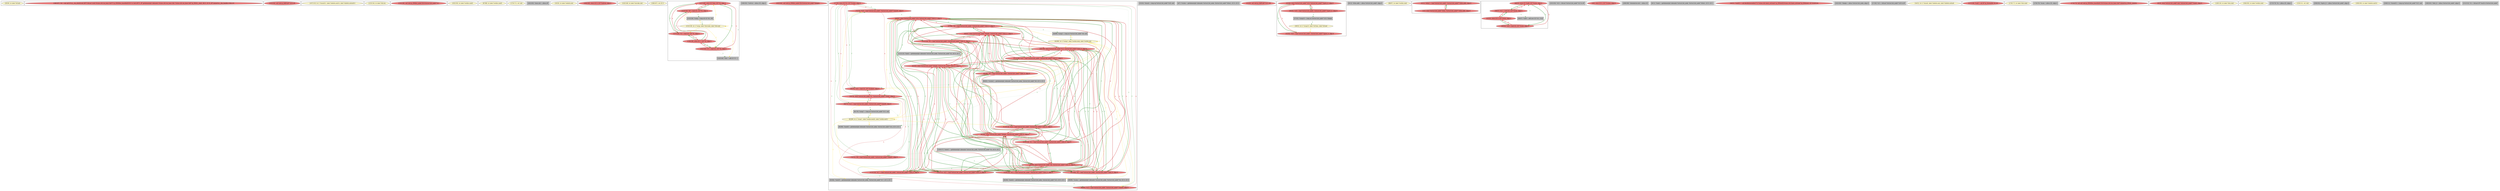 
digraph G {





subgraph cluster91 {


node658 [fillcolor=lemonchiffon,label="[29/30]  br label %if.end",shape=ellipse,style=filled ]



}

subgraph cluster90 {


node657 [fillcolor=lightcoral,label="[186/187]  %0 = tail call i32 @__cxa_atexit(void (i8*)* bitcast (void (%class.std::ios_base::Init*)* @_ZNSt8ios_base4InitD1Ev to void (i8*)*), i8* getelementptr inbounds (%class.std::ios_base::Init, %class.std::ios_base::Init* @_ZStL8__ioinit, i64 0, i32 0), i8* nonnull @__dso_handle) #3le) #3",shape=ellipse,style=filled ]



}

subgraph cluster85 {


node648 [fillcolor=lightcoral,label="[103/104]  call void @_ZdlPv(i8* %23) #9",shape=ellipse,style=filled ]



}

subgraph cluster83 {


node646 [fillcolor=lemonchiffon,label="[107/110]  br i1 %isnull12, label %delete.end14, label %delete.notnull13",shape=ellipse,style=filled ]



}

subgraph cluster82 {


node645 [fillcolor=lemonchiffon,label="[133/134]  br label %for.inc",shape=ellipse,style=filled ]



}

subgraph cluster81 {


node644 [fillcolor=lightcoral,label="[135/136]  call void @_ZN9list_nodeC2Ev(%struct.list_node* %1)",shape=ellipse,style=filled ]



}

subgraph cluster61 {


node583 [fillcolor=lemonchiffon,label="[192/193]  br label %while.cond5",shape=ellipse,style=filled ]



}

subgraph cluster87 {


node650 [fillcolor=lemonchiffon,label="[67/68]  br label %while.cond5",shape=ellipse,style=filled ]



}

subgraph cluster68 {


node630 [fillcolor=lemonchiffon,label="[170/171]  ret void",shape=ellipse,style=filled ]



}

subgraph cluster58 {


node580 [fillcolor=grey,label="[182/183]  %exn.slot = alloca i8*",shape=rectangle,style=filled ]



}

subgraph cluster60 {


node582 [fillcolor=lemonchiffon,label="[19/20]  br label %delete.end",shape=ellipse,style=filled ]



}

subgraph cluster54 {


node572 [fillcolor=lightcoral,label="[168/169]  store i32 0, i32* %retval, align 4",shape=ellipse,style=filled ]



}

subgraph cluster80 {


node643 [fillcolor=lemonchiffon,label="[145/146]  br label %invoke.cont",shape=ellipse,style=filled ]



}

subgraph cluster53 {


node571 [fillcolor=lemonchiffon,label="[166/167]  ret i32 0",shape=ellipse,style=filled ]



}

subgraph cluster66 {


node628 [fillcolor=lightcoral,label="[147/148]  store i32 %inc, i32* %i, align 4",shape=ellipse,style=filled ]
node627 [fillcolor=lightcoral,label="[153/154]  %0 = load i32, i32* %i, align 4",shape=ellipse,style=filled ]
node624 [fillcolor=grey,label="[143/144]  %inc = add i32 %7, 1",shape=rectangle,style=filled ]
node622 [fillcolor=lightcoral,label="[141/142]  %7 = load i32, i32* %i, align 4",shape=ellipse,style=filled ]
node621 [fillcolor=lightcoral,label="[138/139]  store i32 1, i32* %i, align 4",shape=ellipse,style=filled ]
node623 [fillcolor=grey,label="[155/156]  %cmp = icmp ult i32 %0, 100",shape=rectangle,style=filled ]
node625 [fillcolor=lightcoral,label="[137/140]  %3 = load i32, i32* %i, align 4",shape=ellipse,style=filled ]
node626 [fillcolor=lemonchiffon,label="[132/159]  br i1 %cmp, label %for.body, label %for.end",shape=ellipse,style=filled ]

node626->node622 [color=gold,label="C",fontcolor=gold ]
node625->node628 [style=solid,color=firebrick3,label="A",penwidth=2.0,fontcolor=firebrick3 ]
node626->node626 [color=gold,label="C",fontcolor=gold ]
node628->node625 [style=solid,color=forestgreen,label="T",penwidth=2.0,fontcolor=forestgreen ]
node622->node628 [style=solid,color=firebrick3,label="A",penwidth=2.0,fontcolor=firebrick3 ]
node622->node624 [style=dotted,color=forestgreen,label="T",penwidth=1.0,fontcolor=forestgreen ]
node628->node622 [style=solid,color=forestgreen,label="T",penwidth=2.0,fontcolor=forestgreen ]
node628->node627 [style=solid,color=forestgreen,label="T",penwidth=2.0,fontcolor=forestgreen ]
node626->node627 [color=gold,label="C",fontcolor=gold ]
node621->node622 [style=solid,color=forestgreen,label="T",penwidth=2.0,fontcolor=forestgreen ]
node626->node628 [color=gold,label="C",fontcolor=gold ]
node622->node621 [style=solid,color=firebrick3,label="A",penwidth=2.0,fontcolor=firebrick3 ]
node626->node625 [color=gold,label="C",fontcolor=gold ]
node621->node625 [style=solid,color=forestgreen,label="T",penwidth=2.0,fontcolor=forestgreen ]
node627->node621 [style=solid,color=firebrick3,label="A",penwidth=2.0,fontcolor=firebrick3 ]
node621->node627 [style=solid,color=forestgreen,label="T",penwidth=2.0,fontcolor=forestgreen ]
node627->node628 [style=solid,color=firebrick3,label="A",penwidth=2.0,fontcolor=firebrick3 ]
node625->node621 [style=solid,color=firebrick3,label="A",penwidth=2.0,fontcolor=firebrick3 ]
node626->node623 [color=gold,label="C",fontcolor=gold ]
node627->node623 [style=dotted,color=forestgreen,label="T",penwidth=1.0,fontcolor=forestgreen ]
node626->node624 [color=gold,label="C",fontcolor=gold ]
node623->node626 [style=dotted,color=forestgreen,label="T",penwidth=1.0,fontcolor=forestgreen ]
node624->node628 [style=dotted,color=forestgreen,label="T",penwidth=1.0,fontcolor=forestgreen ]


}

subgraph cluster56 {


node574 [fillcolor=grey,label="[180/181]  %retval = alloca i32, align 4",shape=rectangle,style=filled ]



}

subgraph cluster51 {


node569 [fillcolor=lightcoral,label="[163/164]  call void @_ZN9list_nodeC2Ev(%struct.list_node* %begin)",shape=ellipse,style=filled ]



}

subgraph cluster62 {


node617 [fillcolor=lightcoral,label="[77/78]  store i32 %3, i32* %value, align 8",shape=ellipse,style=filled ]
node616 [fillcolor=grey,label="[63/64]  %next9 = getelementptr inbounds %struct.list_node, %struct.list_node* %17, i32 0, i32 1",shape=rectangle,style=filled ]
node613 [fillcolor=lightcoral,label="[37/94]  %8 = load %struct.list_node*, %struct.list_node** %list_it, align 8",shape=ellipse,style=filled ]
node612 [fillcolor=grey,label="[80/81]  %value3 = getelementptr inbounds %struct.list_node, %struct.list_node* %9, i32 0, i32 0",shape=rectangle,style=filled ]
node615 [fillcolor=lightcoral,label="[72/73]  %18 = load %struct.list_node*, %struct.list_node** %next9, align 8",shape=ellipse,style=filled ]
node610 [fillcolor=lightcoral,label="[58/79]  %10 = load i32, i32* %value3, align 8",shape=ellipse,style=filled ]
node609 [fillcolor=lightcoral,label="[59/76]  store %struct.list_node* %1, %struct.list_node** %next, align 8",shape=ellipse,style=filled ]
node611 [fillcolor=lightcoral,label="[97/100]  %4 = load %struct.list_node*, %struct.list_node** %list_it, align 8",shape=ellipse,style=filled ]
node607 [fillcolor=lightcoral,label="[40/41]  store %struct.list_node* %begin, %struct.list_node** %list_it, align 8",shape=ellipse,style=filled ]
node606 [fillcolor=grey,label="[65/66]  %next6 = getelementptr inbounds %struct.list_node, %struct.list_node* %14, i32 0, i32 1",shape=rectangle,style=filled ]
node605 [fillcolor=grey,label="[98/99]  %value = getelementptr inbounds %struct.list_node, %struct.list_node* %4, i32 0, i32 0",shape=rectangle,style=filled ]
node614 [fillcolor=lightcoral,label="[38/39]  store %struct.list_node* %6, %struct.list_node** %list_it, align 8",shape=ellipse,style=filled ]
node602 [fillcolor=lightcoral,label="[101/112]  %22 = load %struct.list_node*, %struct.list_node** %list_it, align 8",shape=ellipse,style=filled ]
node601 [fillcolor=lightcoral,label="[74/75]  %6 = load %struct.list_node*, %struct.list_node** %next1, align 8",shape=ellipse,style=filled ]
node600 [fillcolor=grey,label="[61/70]  %cmp7 = icmp ne %struct.list_node* %15, null",shape=rectangle,style=filled ]
node585 [fillcolor=lightcoral,label="[119/120]  %12 = load %struct.list_node*, %struct.list_node** %list_it, align 8",shape=ellipse,style=filled ]
node588 [fillcolor=grey,label="[82/83]  %next4 = getelementptr inbounds %struct.list_node, %struct.list_node* %12, i32 0, i32 1",shape=rectangle,style=filled ]
node587 [fillcolor=lightcoral,label="[115/116]  %17 = load %struct.list_node*, %struct.list_node** %list_it, align 8",shape=ellipse,style=filled ]
node592 [fillcolor=lightcoral,label="[113/114]  %16 = load %struct.list_node*, %struct.list_node** %list_it, align 8",shape=ellipse,style=filled ]
node593 [fillcolor=lightcoral,label="[125/128]  %5 = load %struct.list_node*, %struct.list_node** %list_it, align 8",shape=ellipse,style=filled ]
node584 [fillcolor=lightcoral,label="[95/96]  %9 = load %struct.list_node*, %struct.list_node** %list_it, align 8",shape=ellipse,style=filled ]
node586 [fillcolor=lightcoral,label="[117/118]  %14 = load %struct.list_node*, %struct.list_node** %list_it, align 8",shape=ellipse,style=filled ]
node589 [fillcolor=grey,label="[44/89]  %cmp2 = icmp ne %struct.list_node* %8, null",shape=rectangle,style=filled ]
node594 [fillcolor=lightcoral,label="[90/91]  store %struct.list_node* %18, %struct.list_node** %list_it, align 8",shape=ellipse,style=filled ]
node590 [fillcolor=lemonchiffon,label="[45/88]  br i1 %cmp2, label %while.body, label %while.end",shape=ellipse,style=filled ]
node591 [fillcolor=lightcoral,label="[84/85]  %13 = load %struct.list_node*, %struct.list_node** %next4, align 8",shape=ellipse,style=filled ]
node604 [fillcolor=grey,label="[122/123]  %next = getelementptr inbounds %struct.list_node, %struct.list_node* %2, i32 0, i32 1",shape=rectangle,style=filled ]
node595 [fillcolor=lightcoral,label="[92/93]  store %struct.list_node* %begin, %struct.list_node** %list_it, align 8",shape=ellipse,style=filled ]
node603 [fillcolor=lightcoral,label="[60/71]  %15 = load %struct.list_node*, %struct.list_node** %next6, align 8",shape=ellipse,style=filled ]
node596 [fillcolor=grey,label="[126/127]  %next1 = getelementptr inbounds %struct.list_node, %struct.list_node* %5, i32 0, i32 1",shape=rectangle,style=filled ]
node608 [fillcolor=lemonchiffon,label="[62/69]  br i1 %cmp7, label %while.body8, label %while.end11",shape=ellipse,style=filled ]
node599 [fillcolor=lightcoral,label="[42/43]  store %struct.list_node* %begin, %struct.list_node** %list_it, align 8",shape=ellipse,style=filled ]
node597 [fillcolor=lightcoral,label="[36/129]  store %struct.list_node* %13, %struct.list_node** %list_it, align 8",shape=ellipse,style=filled ]
node598 [fillcolor=lightcoral,label="[121/124]  %2 = load %struct.list_node*, %struct.list_node** %list_it, align 8",shape=ellipse,style=filled ]

node613->node614 [style=solid,color=firebrick3,label="A",penwidth=2.0,fontcolor=firebrick3 ]
node611->node614 [style=solid,color=firebrick3,label="A",penwidth=2.0,fontcolor=firebrick3 ]
node611->node605 [style=dotted,color=forestgreen,label="T",penwidth=1.0,fontcolor=forestgreen ]
node610->node617 [style=solid,color=firebrick3,label="A",penwidth=1.0,fontcolor=firebrick3 ]
node617->node610 [style=solid,color=forestgreen,label="T",penwidth=1.0,fontcolor=forestgreen ]
node614->node611 [style=solid,color=forestgreen,label="T",penwidth=2.0,fontcolor=forestgreen ]
node608->node616 [color=gold,label="C",fontcolor=gold ]
node608->node615 [color=gold,label="C",fontcolor=gold ]
node608->node603 [color=gold,label="C",fontcolor=gold ]
node595->node592 [style=solid,color=forestgreen,label="T",penwidth=2.0,fontcolor=forestgreen ]
node608->node594 [color=gold,label="C",fontcolor=gold ]
node602->node595 [style=solid,color=firebrick3,label="A",penwidth=2.0,fontcolor=firebrick3 ]
node585->node594 [style=solid,color=firebrick3,label="A",penwidth=2.0,fontcolor=firebrick3 ]
node593->node596 [style=dotted,color=forestgreen,label="T",penwidth=1.0,fontcolor=forestgreen ]
node602->node594 [style=solid,color=firebrick3,label="A",penwidth=2.0,fontcolor=firebrick3 ]
node601->node609 [style=solid,color=firebrick3,label="A",penwidth=1.0,fontcolor=firebrick3 ]
node584->node599 [style=solid,color=firebrick3,label="A",penwidth=2.0,fontcolor=firebrick3 ]
node597->node593 [style=solid,color=forestgreen,label="T",penwidth=2.0,fontcolor=forestgreen ]
node607->node593 [style=solid,color=forestgreen,label="T",penwidth=2.0,fontcolor=forestgreen ]
node615->node617 [style=solid,color=firebrick3,label="A",penwidth=1.0,fontcolor=firebrick3 ]
node595->node602 [style=solid,color=forestgreen,label="T",penwidth=2.0,fontcolor=forestgreen ]
node586->node607 [style=solid,color=firebrick3,label="A",penwidth=2.0,fontcolor=firebrick3 ]
node595->node585 [style=solid,color=forestgreen,label="T",penwidth=2.0,fontcolor=forestgreen ]
node594->node602 [style=solid,color=forestgreen,label="T",penwidth=2.0,fontcolor=forestgreen ]
node599->node587 [style=solid,color=forestgreen,label="T",penwidth=2.0,fontcolor=forestgreen ]
node599->node586 [style=solid,color=forestgreen,label="T",penwidth=2.0,fontcolor=forestgreen ]
node588->node591 [style=dotted,color=forestgreen,label="T",penwidth=1.0,fontcolor=forestgreen ]
node610->node609 [style=solid,color=firebrick3,label="A",penwidth=1.0,fontcolor=firebrick3 ]
node611->node599 [style=solid,color=firebrick3,label="A",penwidth=2.0,fontcolor=firebrick3 ]
node585->node588 [style=dotted,color=forestgreen,label="T",penwidth=1.0,fontcolor=forestgreen ]
node585->node595 [style=solid,color=firebrick3,label="A",penwidth=2.0,fontcolor=firebrick3 ]
node595->node611 [style=solid,color=forestgreen,label="T",penwidth=2.0,fontcolor=forestgreen ]
node591->node617 [style=solid,color=firebrick3,label="A",penwidth=1.0,fontcolor=firebrick3 ]
node594->node598 [style=solid,color=forestgreen,label="T",penwidth=2.0,fontcolor=forestgreen ]
node591->node597 [style=dotted,color=forestgreen,label="T",penwidth=1.0,fontcolor=forestgreen ]
node617->node591 [style=solid,color=forestgreen,label="T",penwidth=1.0,fontcolor=forestgreen ]
node587->node599 [style=solid,color=firebrick3,label="A",penwidth=2.0,fontcolor=firebrick3 ]
node587->node595 [style=solid,color=firebrick3,label="A",penwidth=2.0,fontcolor=firebrick3 ]
node614->node584 [style=solid,color=forestgreen,label="T",penwidth=2.0,fontcolor=forestgreen ]
node595->node613 [style=solid,color=forestgreen,label="T",penwidth=2.0,fontcolor=forestgreen ]
node598->node607 [style=solid,color=firebrick3,label="A",penwidth=2.0,fontcolor=firebrick3 ]
node595->node587 [style=solid,color=forestgreen,label="T",penwidth=2.0,fontcolor=forestgreen ]
node609->node615 [style=solid,color=forestgreen,label="T",penwidth=1.0,fontcolor=forestgreen ]
node584->node594 [style=solid,color=firebrick3,label="A",penwidth=2.0,fontcolor=firebrick3 ]
node609->node591 [style=solid,color=forestgreen,label="T",penwidth=1.0,fontcolor=forestgreen ]
node597->node585 [style=solid,color=forestgreen,label="T",penwidth=2.0,fontcolor=forestgreen ]
node586->node595 [style=solid,color=firebrick3,label="A",penwidth=2.0,fontcolor=firebrick3 ]
node602->node599 [style=solid,color=firebrick3,label="A",penwidth=2.0,fontcolor=firebrick3 ]
node595->node586 [style=solid,color=forestgreen,label="T",penwidth=2.0,fontcolor=forestgreen ]
node598->node604 [style=dotted,color=forestgreen,label="T",penwidth=1.0,fontcolor=forestgreen ]
node614->node602 [style=solid,color=forestgreen,label="T",penwidth=2.0,fontcolor=forestgreen ]
node604->node609 [style=dotted,color=forestgreen,label="T",penwidth=1.0,fontcolor=forestgreen ]
node590->node585 [color=gold,label="C",fontcolor=gold ]
node608->node606 [color=gold,label="C",fontcolor=gold ]
node597->node613 [style=solid,color=forestgreen,label="T",penwidth=2.0,fontcolor=forestgreen ]
node612->node610 [style=dotted,color=forestgreen,label="T",penwidth=1.0,fontcolor=forestgreen ]
node585->node599 [style=solid,color=firebrick3,label="A",penwidth=2.0,fontcolor=firebrick3 ]
node594->node611 [style=solid,color=forestgreen,label="T",penwidth=2.0,fontcolor=forestgreen ]
node616->node615 [style=dotted,color=forestgreen,label="T",penwidth=1.0,fontcolor=forestgreen ]
node609->node610 [style=solid,color=forestgreen,label="T",penwidth=1.0,fontcolor=forestgreen ]
node597->node586 [style=solid,color=forestgreen,label="T",penwidth=2.0,fontcolor=forestgreen ]
node613->node594 [style=solid,color=firebrick3,label="A",penwidth=2.0,fontcolor=firebrick3 ]
node584->node597 [style=solid,color=firebrick3,label="A",penwidth=2.0,fontcolor=firebrick3 ]
node594->node586 [style=solid,color=forestgreen,label="T",penwidth=2.0,fontcolor=forestgreen ]
node585->node597 [style=solid,color=firebrick3,label="A",penwidth=2.0,fontcolor=firebrick3 ]
node614->node592 [style=solid,color=forestgreen,label="T",penwidth=2.0,fontcolor=forestgreen ]
node608->node587 [color=gold,label="C",fontcolor=gold ]
node608->node608 [color=gold,label="C",fontcolor=gold ]
node602->node614 [style=solid,color=firebrick3,label="A",penwidth=2.0,fontcolor=firebrick3 ]
node584->node614 [style=solid,color=firebrick3,label="A",penwidth=2.0,fontcolor=firebrick3 ]
node603->node600 [style=dotted,color=forestgreen,label="T",penwidth=1.0,fontcolor=forestgreen ]
node603->node609 [style=solid,color=firebrick3,label="A",penwidth=1.0,fontcolor=firebrick3 ]
node590->node597 [color=gold,label="C",fontcolor=gold ]
node602->node607 [style=solid,color=firebrick3,label="A",penwidth=2.0,fontcolor=firebrick3 ]
node611->node595 [style=solid,color=firebrick3,label="A",penwidth=2.0,fontcolor=firebrick3 ]
node611->node594 [style=solid,color=firebrick3,label="A",penwidth=2.0,fontcolor=firebrick3 ]
node614->node587 [style=solid,color=forestgreen,label="T",penwidth=2.0,fontcolor=forestgreen ]
node592->node599 [style=solid,color=firebrick3,label="A",penwidth=2.0,fontcolor=firebrick3 ]
node586->node594 [style=solid,color=firebrick3,label="A",penwidth=2.0,fontcolor=firebrick3 ]
node587->node597 [style=solid,color=firebrick3,label="A",penwidth=2.0,fontcolor=firebrick3 ]
node611->node607 [style=solid,color=firebrick3,label="A",penwidth=2.0,fontcolor=firebrick3 ]
node590->node613 [color=gold,label="C",fontcolor=gold ]
node614->node593 [style=solid,color=forestgreen,label="T",penwidth=2.0,fontcolor=forestgreen ]
node586->node614 [style=solid,color=firebrick3,label="A",penwidth=2.0,fontcolor=firebrick3 ]
node596->node601 [style=dotted,color=forestgreen,label="T",penwidth=1.0,fontcolor=forestgreen ]
node584->node607 [style=solid,color=firebrick3,label="A",penwidth=2.0,fontcolor=firebrick3 ]
node586->node599 [style=solid,color=firebrick3,label="A",penwidth=2.0,fontcolor=firebrick3 ]
node614->node613 [style=solid,color=forestgreen,label="T",penwidth=2.0,fontcolor=forestgreen ]
node584->node612 [style=dotted,color=forestgreen,label="T",penwidth=1.0,fontcolor=forestgreen ]
node598->node614 [style=solid,color=firebrick3,label="A",penwidth=2.0,fontcolor=firebrick3 ]
node586->node597 [style=solid,color=firebrick3,label="A",penwidth=2.0,fontcolor=firebrick3 ]
node592->node594 [style=solid,color=firebrick3,label="A",penwidth=2.0,fontcolor=firebrick3 ]
node590->node588 [color=gold,label="C",fontcolor=gold ]
node593->node607 [style=solid,color=firebrick3,label="A",penwidth=2.0,fontcolor=firebrick3 ]
node599->node593 [style=solid,color=forestgreen,label="T",penwidth=2.0,fontcolor=forestgreen ]
node587->node616 [style=dotted,color=forestgreen,label="T",penwidth=1.0,fontcolor=forestgreen ]
node600->node608 [style=dotted,color=forestgreen,label="T",penwidth=1.0,fontcolor=forestgreen ]
node615->node594 [style=dotted,color=forestgreen,label="T",penwidth=1.0,fontcolor=forestgreen ]
node614->node598 [style=solid,color=forestgreen,label="T",penwidth=2.0,fontcolor=forestgreen ]
node598->node594 [style=solid,color=firebrick3,label="A",penwidth=2.0,fontcolor=firebrick3 ]
node592->node614 [style=solid,color=firebrick3,label="A",penwidth=2.0,fontcolor=firebrick3 ]
node597->node587 [style=solid,color=forestgreen,label="T",penwidth=2.0,fontcolor=forestgreen ]
node608->node600 [color=gold,label="C",fontcolor=gold ]
node593->node594 [style=solid,color=firebrick3,label="A",penwidth=2.0,fontcolor=firebrick3 ]
node594->node584 [style=solid,color=forestgreen,label="T",penwidth=2.0,fontcolor=forestgreen ]
node598->node597 [style=solid,color=firebrick3,label="A",penwidth=2.0,fontcolor=firebrick3 ]
node593->node599 [style=solid,color=firebrick3,label="A",penwidth=2.0,fontcolor=firebrick3 ]
node617->node615 [style=solid,color=forestgreen,label="T",penwidth=1.0,fontcolor=forestgreen ]
node590->node584 [color=gold,label="C",fontcolor=gold ]
node607->node598 [style=solid,color=forestgreen,label="T",penwidth=2.0,fontcolor=forestgreen ]
node585->node607 [style=solid,color=firebrick3,label="A",penwidth=2.0,fontcolor=firebrick3 ]
node608->node592 [color=gold,label="C",fontcolor=gold ]
node594->node592 [style=solid,color=forestgreen,label="T",penwidth=2.0,fontcolor=forestgreen ]
node597->node584 [style=solid,color=forestgreen,label="T",penwidth=2.0,fontcolor=forestgreen ]
node594->node593 [style=solid,color=forestgreen,label="T",penwidth=2.0,fontcolor=forestgreen ]
node597->node598 [style=solid,color=forestgreen,label="T",penwidth=2.0,fontcolor=forestgreen ]
node594->node585 [style=solid,color=forestgreen,label="T",penwidth=2.0,fontcolor=forestgreen ]
node599->node585 [style=solid,color=forestgreen,label="T",penwidth=2.0,fontcolor=forestgreen ]
node592->node607 [style=solid,color=firebrick3,label="A",penwidth=2.0,fontcolor=firebrick3 ]
node607->node592 [style=solid,color=forestgreen,label="T",penwidth=2.0,fontcolor=forestgreen ]
node601->node614 [style=dotted,color=forestgreen,label="T",penwidth=1.0,fontcolor=forestgreen ]
node614->node585 [style=solid,color=forestgreen,label="T",penwidth=2.0,fontcolor=forestgreen ]
node587->node607 [style=solid,color=firebrick3,label="A",penwidth=2.0,fontcolor=firebrick3 ]
node607->node587 [style=solid,color=forestgreen,label="T",penwidth=2.0,fontcolor=forestgreen ]
node597->node592 [style=solid,color=forestgreen,label="T",penwidth=2.0,fontcolor=forestgreen ]
node585->node614 [style=solid,color=firebrick3,label="A",penwidth=2.0,fontcolor=firebrick3 ]
node590->node612 [color=gold,label="C",fontcolor=gold ]
node609->node603 [style=solid,color=forestgreen,label="T",penwidth=1.0,fontcolor=forestgreen ]
node603->node617 [style=solid,color=firebrick3,label="A",penwidth=1.0,fontcolor=firebrick3 ]
node595->node598 [style=solid,color=forestgreen,label="T",penwidth=2.0,fontcolor=forestgreen ]
node599->node598 [style=solid,color=forestgreen,label="T",penwidth=2.0,fontcolor=forestgreen ]
node598->node595 [style=solid,color=firebrick3,label="A",penwidth=2.0,fontcolor=firebrick3 ]
node595->node593 [style=solid,color=forestgreen,label="T",penwidth=2.0,fontcolor=forestgreen ]
node613->node595 [style=solid,color=firebrick3,label="A",penwidth=2.0,fontcolor=firebrick3 ]
node593->node595 [style=solid,color=firebrick3,label="A",penwidth=2.0,fontcolor=firebrick3 ]
node586->node606 [style=dotted,color=forestgreen,label="T",penwidth=1.0,fontcolor=forestgreen ]
node593->node614 [style=solid,color=firebrick3,label="A",penwidth=2.0,fontcolor=firebrick3 ]
node607->node586 [style=solid,color=forestgreen,label="T",penwidth=2.0,fontcolor=forestgreen ]
node608->node586 [color=gold,label="C",fontcolor=gold ]
node614->node586 [style=solid,color=forestgreen,label="T",penwidth=2.0,fontcolor=forestgreen ]
node594->node613 [style=solid,color=forestgreen,label="T",penwidth=2.0,fontcolor=forestgreen ]
node613->node589 [style=dotted,color=forestgreen,label="T",penwidth=1.0,fontcolor=forestgreen ]
node591->node609 [style=solid,color=firebrick3,label="A",penwidth=1.0,fontcolor=firebrick3 ]
node594->node587 [style=solid,color=forestgreen,label="T",penwidth=2.0,fontcolor=forestgreen ]
node587->node594 [style=solid,color=firebrick3,label="A",penwidth=2.0,fontcolor=firebrick3 ]
node597->node611 [style=solid,color=forestgreen,label="T",penwidth=2.0,fontcolor=forestgreen ]
node611->node597 [style=solid,color=firebrick3,label="A",penwidth=2.0,fontcolor=firebrick3 ]
node587->node614 [style=solid,color=firebrick3,label="A",penwidth=2.0,fontcolor=firebrick3 ]
node592->node595 [style=solid,color=firebrick3,label="A",penwidth=2.0,fontcolor=firebrick3 ]
node589->node590 [style=dotted,color=forestgreen,label="T",penwidth=1.0,fontcolor=forestgreen ]
node593->node597 [style=solid,color=firebrick3,label="A",penwidth=2.0,fontcolor=firebrick3 ]
node590->node589 [color=gold,label="C",fontcolor=gold ]
node599->node602 [style=solid,color=forestgreen,label="T",penwidth=2.0,fontcolor=forestgreen ]
node590->node590 [color=gold,label="C",fontcolor=gold ]
node597->node602 [style=solid,color=forestgreen,label="T",penwidth=2.0,fontcolor=forestgreen ]
node602->node597 [style=solid,color=firebrick3,label="A",penwidth=2.0,fontcolor=firebrick3 ]
node606->node603 [style=dotted,color=forestgreen,label="T",penwidth=1.0,fontcolor=forestgreen ]
node607->node613 [style=solid,color=forestgreen,label="T",penwidth=2.0,fontcolor=forestgreen ]
node613->node607 [style=solid,color=firebrick3,label="A",penwidth=2.0,fontcolor=firebrick3 ]
node617->node601 [style=solid,color=forestgreen,label="T",penwidth=1.0,fontcolor=forestgreen ]
node607->node585 [style=solid,color=forestgreen,label="T",penwidth=2.0,fontcolor=forestgreen ]
node584->node595 [style=solid,color=firebrick3,label="A",penwidth=2.0,fontcolor=firebrick3 ]
node601->node617 [style=solid,color=firebrick3,label="A",penwidth=1.0,fontcolor=firebrick3 ]
node607->node584 [style=solid,color=forestgreen,label="T",penwidth=2.0,fontcolor=forestgreen ]
node590->node610 [color=gold,label="C",fontcolor=gold ]
node607->node602 [style=solid,color=forestgreen,label="T",penwidth=2.0,fontcolor=forestgreen ]
node613->node597 [style=solid,color=firebrick3,label="A",penwidth=2.0,fontcolor=firebrick3 ]
node590->node591 [color=gold,label="C",fontcolor=gold ]
node598->node599 [style=solid,color=firebrick3,label="A",penwidth=2.0,fontcolor=firebrick3 ]
node599->node584 [style=solid,color=forestgreen,label="T",penwidth=2.0,fontcolor=forestgreen ]
node595->node584 [style=solid,color=forestgreen,label="T",penwidth=2.0,fontcolor=forestgreen ]
node599->node611 [style=solid,color=forestgreen,label="T",penwidth=2.0,fontcolor=forestgreen ]
node599->node613 [style=solid,color=forestgreen,label="T",penwidth=2.0,fontcolor=forestgreen ]
node599->node592 [style=solid,color=forestgreen,label="T",penwidth=2.0,fontcolor=forestgreen ]
node613->node599 [style=solid,color=firebrick3,label="A",penwidth=2.0,fontcolor=firebrick3 ]
node615->node609 [style=solid,color=firebrick3,label="A",penwidth=1.0,fontcolor=firebrick3 ]
node609->node601 [style=solid,color=forestgreen,label="T",penwidth=1.0,fontcolor=forestgreen ]
node617->node603 [style=solid,color=forestgreen,label="T",penwidth=1.0,fontcolor=forestgreen ]
node605->node617 [style=dotted,color=forestgreen,label="T",penwidth=1.0,fontcolor=forestgreen ]
node607->node611 [style=solid,color=forestgreen,label="T",penwidth=2.0,fontcolor=forestgreen ]
node592->node597 [style=solid,color=firebrick3,label="A",penwidth=2.0,fontcolor=firebrick3 ]


}

subgraph cluster50 {


node568 [fillcolor=grey,label="[23/24]  %isnull = icmp eq %struct.list_node* %20, null",shape=rectangle,style=filled ]



}

subgraph cluster45 {


node563 [fillcolor=grey,label="[4/7]  %value = getelementptr inbounds %struct.list_node, %struct.list_node* %this1, i32 0, i32 0",shape=rectangle,style=filled ]



}

subgraph cluster77 {


node640 [fillcolor=lightcoral,label="[15/16]  call void @_ZdlPv(i8* %21) #9",shape=ellipse,style=filled ]



}

subgraph cluster89 {


node656 [fillcolor=lightcoral,label="[25/34]  store %struct.list_node* %16, %struct.list_node** %prev_it, align 8",shape=ellipse,style=filled ]
node655 [fillcolor=lightcoral,label="[22/35]  %20 = load %struct.list_node*, %struct.list_node** %prev_it, align 8",shape=ellipse,style=filled ]
node654 [fillcolor=grey,label="[27/32]  %cmp10 = icmp ne %struct.list_node* %19, %begin",shape=rectangle,style=filled ]
node652 [fillcolor=lemonchiffon,label="[28/31]  br i1 %cmp10, label %if.then, label %if.end",shape=ellipse,style=filled ]
node653 [fillcolor=lightcoral,label="[26/33]  %19 = load %struct.list_node*, %struct.list_node** %prev_it, align 8",shape=ellipse,style=filled ]

node656->node653 [style=solid,color=forestgreen,label="T",penwidth=2.0,fontcolor=forestgreen ]
node652->node655 [color=gold,label="C",fontcolor=gold ]
node653->node654 [style=dotted,color=forestgreen,label="T",penwidth=1.0,fontcolor=forestgreen ]
node654->node652 [style=dotted,color=forestgreen,label="T",penwidth=1.0,fontcolor=forestgreen ]
node653->node656 [style=solid,color=firebrick3,label="A",penwidth=2.0,fontcolor=firebrick3 ]
node655->node656 [style=solid,color=firebrick3,label="A",penwidth=2.0,fontcolor=firebrick3 ]
node656->node655 [style=solid,color=forestgreen,label="T",penwidth=2.0,fontcolor=forestgreen ]


}

subgraph cluster47 {


node565 [fillcolor=grey,label="[0/13]  %this.addr = alloca %struct.list_node*, align 8",shape=rectangle,style=filled ]



}

subgraph cluster67 {


node629 [fillcolor=lemonchiffon,label="[86/87]  br label %while.cond",shape=ellipse,style=filled ]



}

subgraph cluster75 {


node638 [fillcolor=lightcoral,label="[3/12]  %this1 = load %struct.list_node*, %struct.list_node** %this.addr, align 8",shape=ellipse,style=filled ]
node637 [fillcolor=lightcoral,label="[1/2]  store %struct.list_node* %this, %struct.list_node** %this.addr, align 8",shape=ellipse,style=filled ]

node637->node638 [style=solid,color=forestgreen,label="T",penwidth=2.0,fontcolor=forestgreen ]
node638->node637 [style=solid,color=firebrick3,label="A",penwidth=2.0,fontcolor=firebrick3 ]


}

subgraph cluster57 {


node579 [fillcolor=lightcoral,label="[48/55]  store i32 %add, i32* %sum, align 4",shape=ellipse,style=filled ]
node578 [fillcolor=lightcoral,label="[56/57]  %11 = load i32, i32* %sum, align 4",shape=ellipse,style=filled ]
node577 [fillcolor=lightcoral,label="[49/54]  %24 = load i32, i32* %sum, align 4",shape=ellipse,style=filled ]
node575 [fillcolor=lightcoral,label="[52/53]  store i32 0, i32* %sum, align 4",shape=ellipse,style=filled ]
node576 [fillcolor=grey,label="[46/47]  %add = add nsw i32 %11, %10",shape=rectangle,style=filled ]

node577->node579 [style=solid,color=firebrick3,label="A",penwidth=2.0,fontcolor=firebrick3 ]
node579->node577 [style=solid,color=forestgreen,label="T",penwidth=2.0,fontcolor=forestgreen ]
node576->node579 [style=dotted,color=forestgreen,label="T",penwidth=1.0,fontcolor=forestgreen ]
node578->node579 [style=solid,color=firebrick3,label="A",penwidth=2.0,fontcolor=firebrick3 ]
node579->node578 [style=solid,color=forestgreen,label="T",penwidth=2.0,fontcolor=forestgreen ]
node578->node576 [style=dotted,color=forestgreen,label="T",penwidth=1.0,fontcolor=forestgreen ]
node577->node575 [style=solid,color=firebrick3,label="A",penwidth=2.0,fontcolor=firebrick3 ]
node575->node578 [style=solid,color=forestgreen,label="T",penwidth=2.0,fontcolor=forestgreen ]
node578->node575 [style=solid,color=firebrick3,label="A",penwidth=2.0,fontcolor=firebrick3 ]
node575->node577 [style=solid,color=forestgreen,label="T",penwidth=2.0,fontcolor=forestgreen ]


}

subgraph cluster84 {


node647 [fillcolor=grey,label="[102/105]  %23 = bitcast %struct.list_node* %22 to i8*",shape=rectangle,style=filled ]



}

subgraph cluster44 {


node562 [fillcolor=lightcoral,label="[5/6]  store i32 0, i32* %value, align 8",shape=ellipse,style=filled ]



}

subgraph cluster71 {


node633 [fillcolor=grey,label="[188/189]  %ehselector.slot = alloca i32",shape=rectangle,style=filled ]



}

subgraph cluster73 {


node635 [fillcolor=grey,label="[8/11]  %next = getelementptr inbounds %struct.list_node, %struct.list_node* %this1, i32 0, i32 1",shape=rectangle,style=filled ]



}

subgraph cluster88 {


node651 [fillcolor=lightcoral,label="[50/51]  %call15 = call dereferenceable(272) %class.std::basic_ostream* @_ZNSolsEi(%class.std::basic_ostream* @_ZSt4cout, i32 %24)%24)",shape=ellipse,style=filled ]



}

subgraph cluster52 {


node570 [fillcolor=grey,label="[162/165]  %begin = alloca %struct.list_node, align 8",shape=rectangle,style=filled ]



}

subgraph cluster48 {


node566 [fillcolor=grey,label="[17/18]  %21 = bitcast %struct.list_node* %20 to i8*",shape=rectangle,style=filled ]



}

subgraph cluster49 {


node567 [fillcolor=lemonchiffon,label="[14/21]  br i1 %isnull, label %delete.end, label %delete.notnull",shape=ellipse,style=filled ]



}

subgraph cluster76 {


node639 [fillcolor=lightcoral,label="[157/158]  %call = call i8* @_Znwm(i64 16) #8",shape=ellipse,style=filled ]



}

subgraph cluster86 {


node649 [fillcolor=lemonchiffon,label="[176/177]  br label %for.cond",shape=ellipse,style=filled ]



}

subgraph cluster63 {


node618 [fillcolor=grey,label="[178/179]  %sum = alloca i32, align 4",shape=rectangle,style=filled ]



}

subgraph cluster79 {


node642 [fillcolor=lightcoral,label="[174/175]  tail call void @_ZNSt8ios_base4InitC1Ev(%class.std::ios_base::Init* nonnull @_ZStL8__ioinit)t)",shape=ellipse,style=filled ]



}

subgraph cluster46 {


node564 [fillcolor=lightcoral,label="[9/10]  store %struct.list_node* null, %struct.list_node** %next, align 8",shape=ellipse,style=filled ]



}

subgraph cluster64 {


node619 [fillcolor=lemonchiffon,label="[149/150]  br label %for.cond",shape=ellipse,style=filled ]



}

subgraph cluster65 {


node620 [fillcolor=lemonchiffon,label="[184/185]  br label %while.cond",shape=ellipse,style=filled ]



}

subgraph cluster69 {


node631 [fillcolor=grey,label="[172/173]  %i = alloca i32, align 4",shape=rectangle,style=filled ]



}

subgraph cluster59 {


node581 [fillcolor=lemonchiffon,label="[130/131]  ret void",shape=ellipse,style=filled ]



}

subgraph cluster70 {


node632 [fillcolor=grey,label="[190/191]  %prev_it = alloca %struct.list_node*, align 8",shape=rectangle,style=filled ]



}

subgraph cluster55 {


node573 [fillcolor=lemonchiffon,label="[108/109]  br label %delete.end14",shape=ellipse,style=filled ]



}

subgraph cluster72 {


node634 [fillcolor=grey,label="[106/111]  %isnull12 = icmp eq %struct.list_node* %22, null",shape=rectangle,style=filled ]



}

subgraph cluster74 {


node636 [fillcolor=grey,label="[160/161]  %list_it = alloca %struct.list_node*, align 8",shape=rectangle,style=filled ]



}

subgraph cluster78 {


node641 [fillcolor=grey,label="[151/152]  %1 = bitcast i8* %call to %struct.list_node*",shape=rectangle,style=filled ]



}

}
